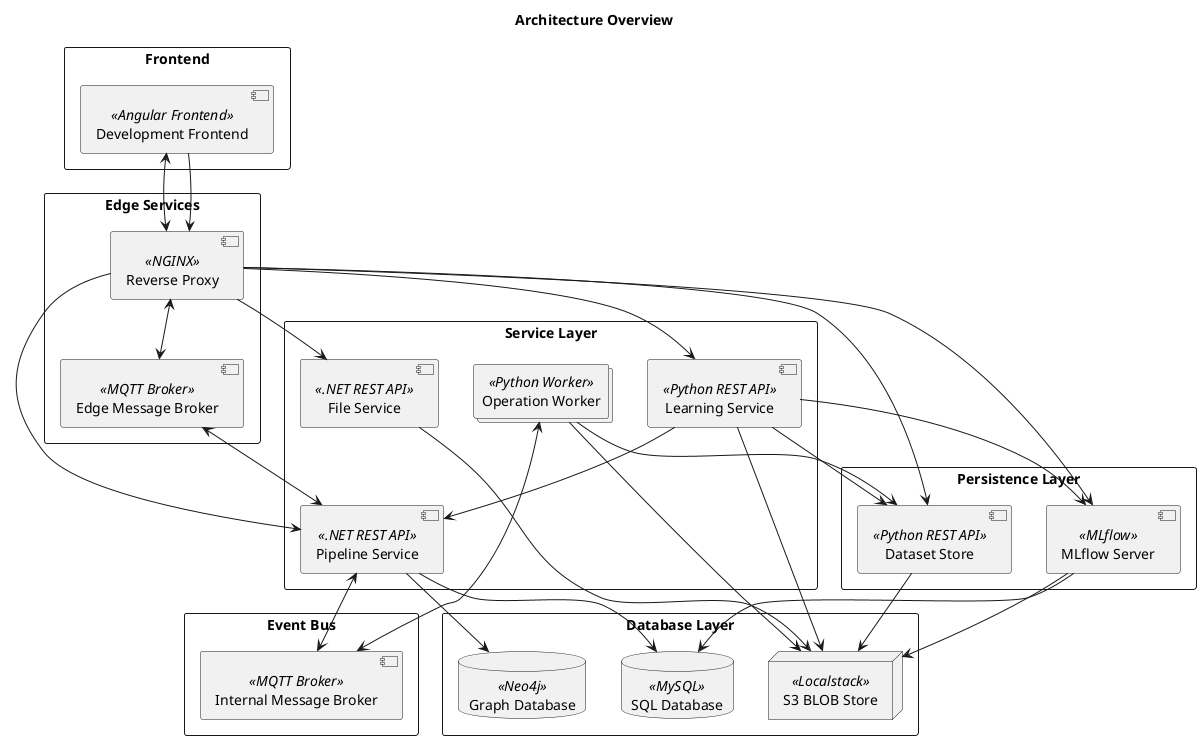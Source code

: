 @startuml
'https://plantuml.com/deployment-diagram

title "Architecture Overview"

'Definitions'

rectangle "Frontend" {
    component "Development Frontend" << Angular Frontend >> as development_frontend
}

rectangle "Edge Services" {
    component "Reverse Proxy" << NGINX >> as reverse_proxy
    component "Edge Message Broker" << MQTT Broker >> as message_broker_edge
}

rectangle "Event Bus" {
    component "Internal Message Broker" << MQTT Broker >> as message_broker_internal
}

rectangle "Service Layer" {
    component "Pipeline Service" << .NET REST API >> as pipeline_service
    collections  "Operation Worker" <<Python Worker>> as worker
    component "Learning Service" << Python REST API >> as learning_service
    component "File Service" << .NET REST API >> as file_service
}

rectangle "Persistence Layer" {
    component "Dataset Store" << Python REST API >> as dataset_store
    component "MLflow Server" << MLflow >> as mlflow_server
}

rectangle "Database Layer" {
    database "Graph Database" << Neo4j >> as graph_db
    node "S3 BLOB Store" << Localstack >> as blob_store
    'database #line.dashed "Dataset Database" << MongoDB >> as dataset_db
    database "SQL Database" << MySQL >> as mysql_db
}

'Interaction'

development_frontend <--> reverse_proxy
development_frontend --> reverse_proxy

reverse_proxy --> pipeline_service
reverse_proxy --> learning_service
reverse_proxy --> file_service
reverse_proxy <--> message_broker_edge
'TODO: This connection should no longer exist'
reverse_proxy --> dataset_store
reverse_proxy --> mlflow_server

learning_service --> mlflow_server
learning_service --> dataset_store
learning_service --> pipeline_service
learning_service --> blob_store

pipeline_service --> graph_db
pipeline_service <--> message_broker_internal
pipeline_service <--> message_broker_edge
pipeline_service --> mysql_db

'dataset_store --> dataset_db
'TODO: Default files should be seeded from file service PH-213'
dataset_store --> blob_store

file_service --> blob_store

mlflow_server --> mysql_db
mlflow_server --> blob_store

worker --> dataset_store
worker --> blob_store
worker <--> message_broker_internal

@enduml
